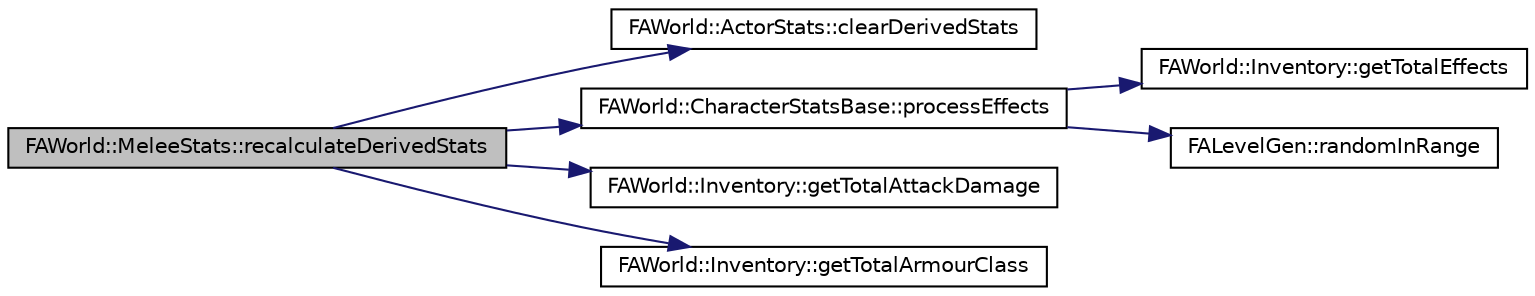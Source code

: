 digraph G
{
  edge [fontname="Helvetica",fontsize="10",labelfontname="Helvetica",labelfontsize="10"];
  node [fontname="Helvetica",fontsize="10",shape=record];
  rankdir="LR";
  Node1 [label="FAWorld::MeleeStats::recalculateDerivedStats",height=0.2,width=0.4,color="black", fillcolor="grey75", style="filled" fontcolor="black"];
  Node1 -> Node2 [color="midnightblue",fontsize="10",style="solid",fontname="Helvetica"];
  Node2 [label="FAWorld::ActorStats::clearDerivedStats",height=0.2,width=0.4,color="black", fillcolor="white", style="filled",URL="$class_f_a_world_1_1_actor_stats.html#a52d8ac5d05cfdd1a9acffefc2e30fea9"];
  Node1 -> Node3 [color="midnightblue",fontsize="10",style="solid",fontname="Helvetica"];
  Node3 [label="FAWorld::CharacterStatsBase::processEffects",height=0.2,width=0.4,color="black", fillcolor="white", style="filled",URL="$class_f_a_world_1_1_character_stats_base.html#aba8310e5bcf49cb098cfd7e4b4e6a902"];
  Node3 -> Node4 [color="midnightblue",fontsize="10",style="solid",fontname="Helvetica"];
  Node4 [label="FAWorld::Inventory::getTotalEffects",height=0.2,width=0.4,color="black", fillcolor="white", style="filled",URL="$class_f_a_world_1_1_inventory.html#acd2520acf595a745b3b50f72d7ed3829"];
  Node3 -> Node5 [color="midnightblue",fontsize="10",style="solid",fontname="Helvetica"];
  Node5 [label="FALevelGen::randomInRange",height=0.2,width=0.4,color="black", fillcolor="white", style="filled",URL="$namespace_f_a_level_gen.html#a0374e2ca497149c811dbc135899a5db7"];
  Node1 -> Node6 [color="midnightblue",fontsize="10",style="solid",fontname="Helvetica"];
  Node6 [label="FAWorld::Inventory::getTotalAttackDamage",height=0.2,width=0.4,color="black", fillcolor="white", style="filled",URL="$class_f_a_world_1_1_inventory.html#a7802b4b415fe4a62f2961f0d40aadb17"];
  Node1 -> Node7 [color="midnightblue",fontsize="10",style="solid",fontname="Helvetica"];
  Node7 [label="FAWorld::Inventory::getTotalArmourClass",height=0.2,width=0.4,color="black", fillcolor="white", style="filled",URL="$class_f_a_world_1_1_inventory.html#a9ab1f92ba0e02d40da86817134a2d630"];
}
